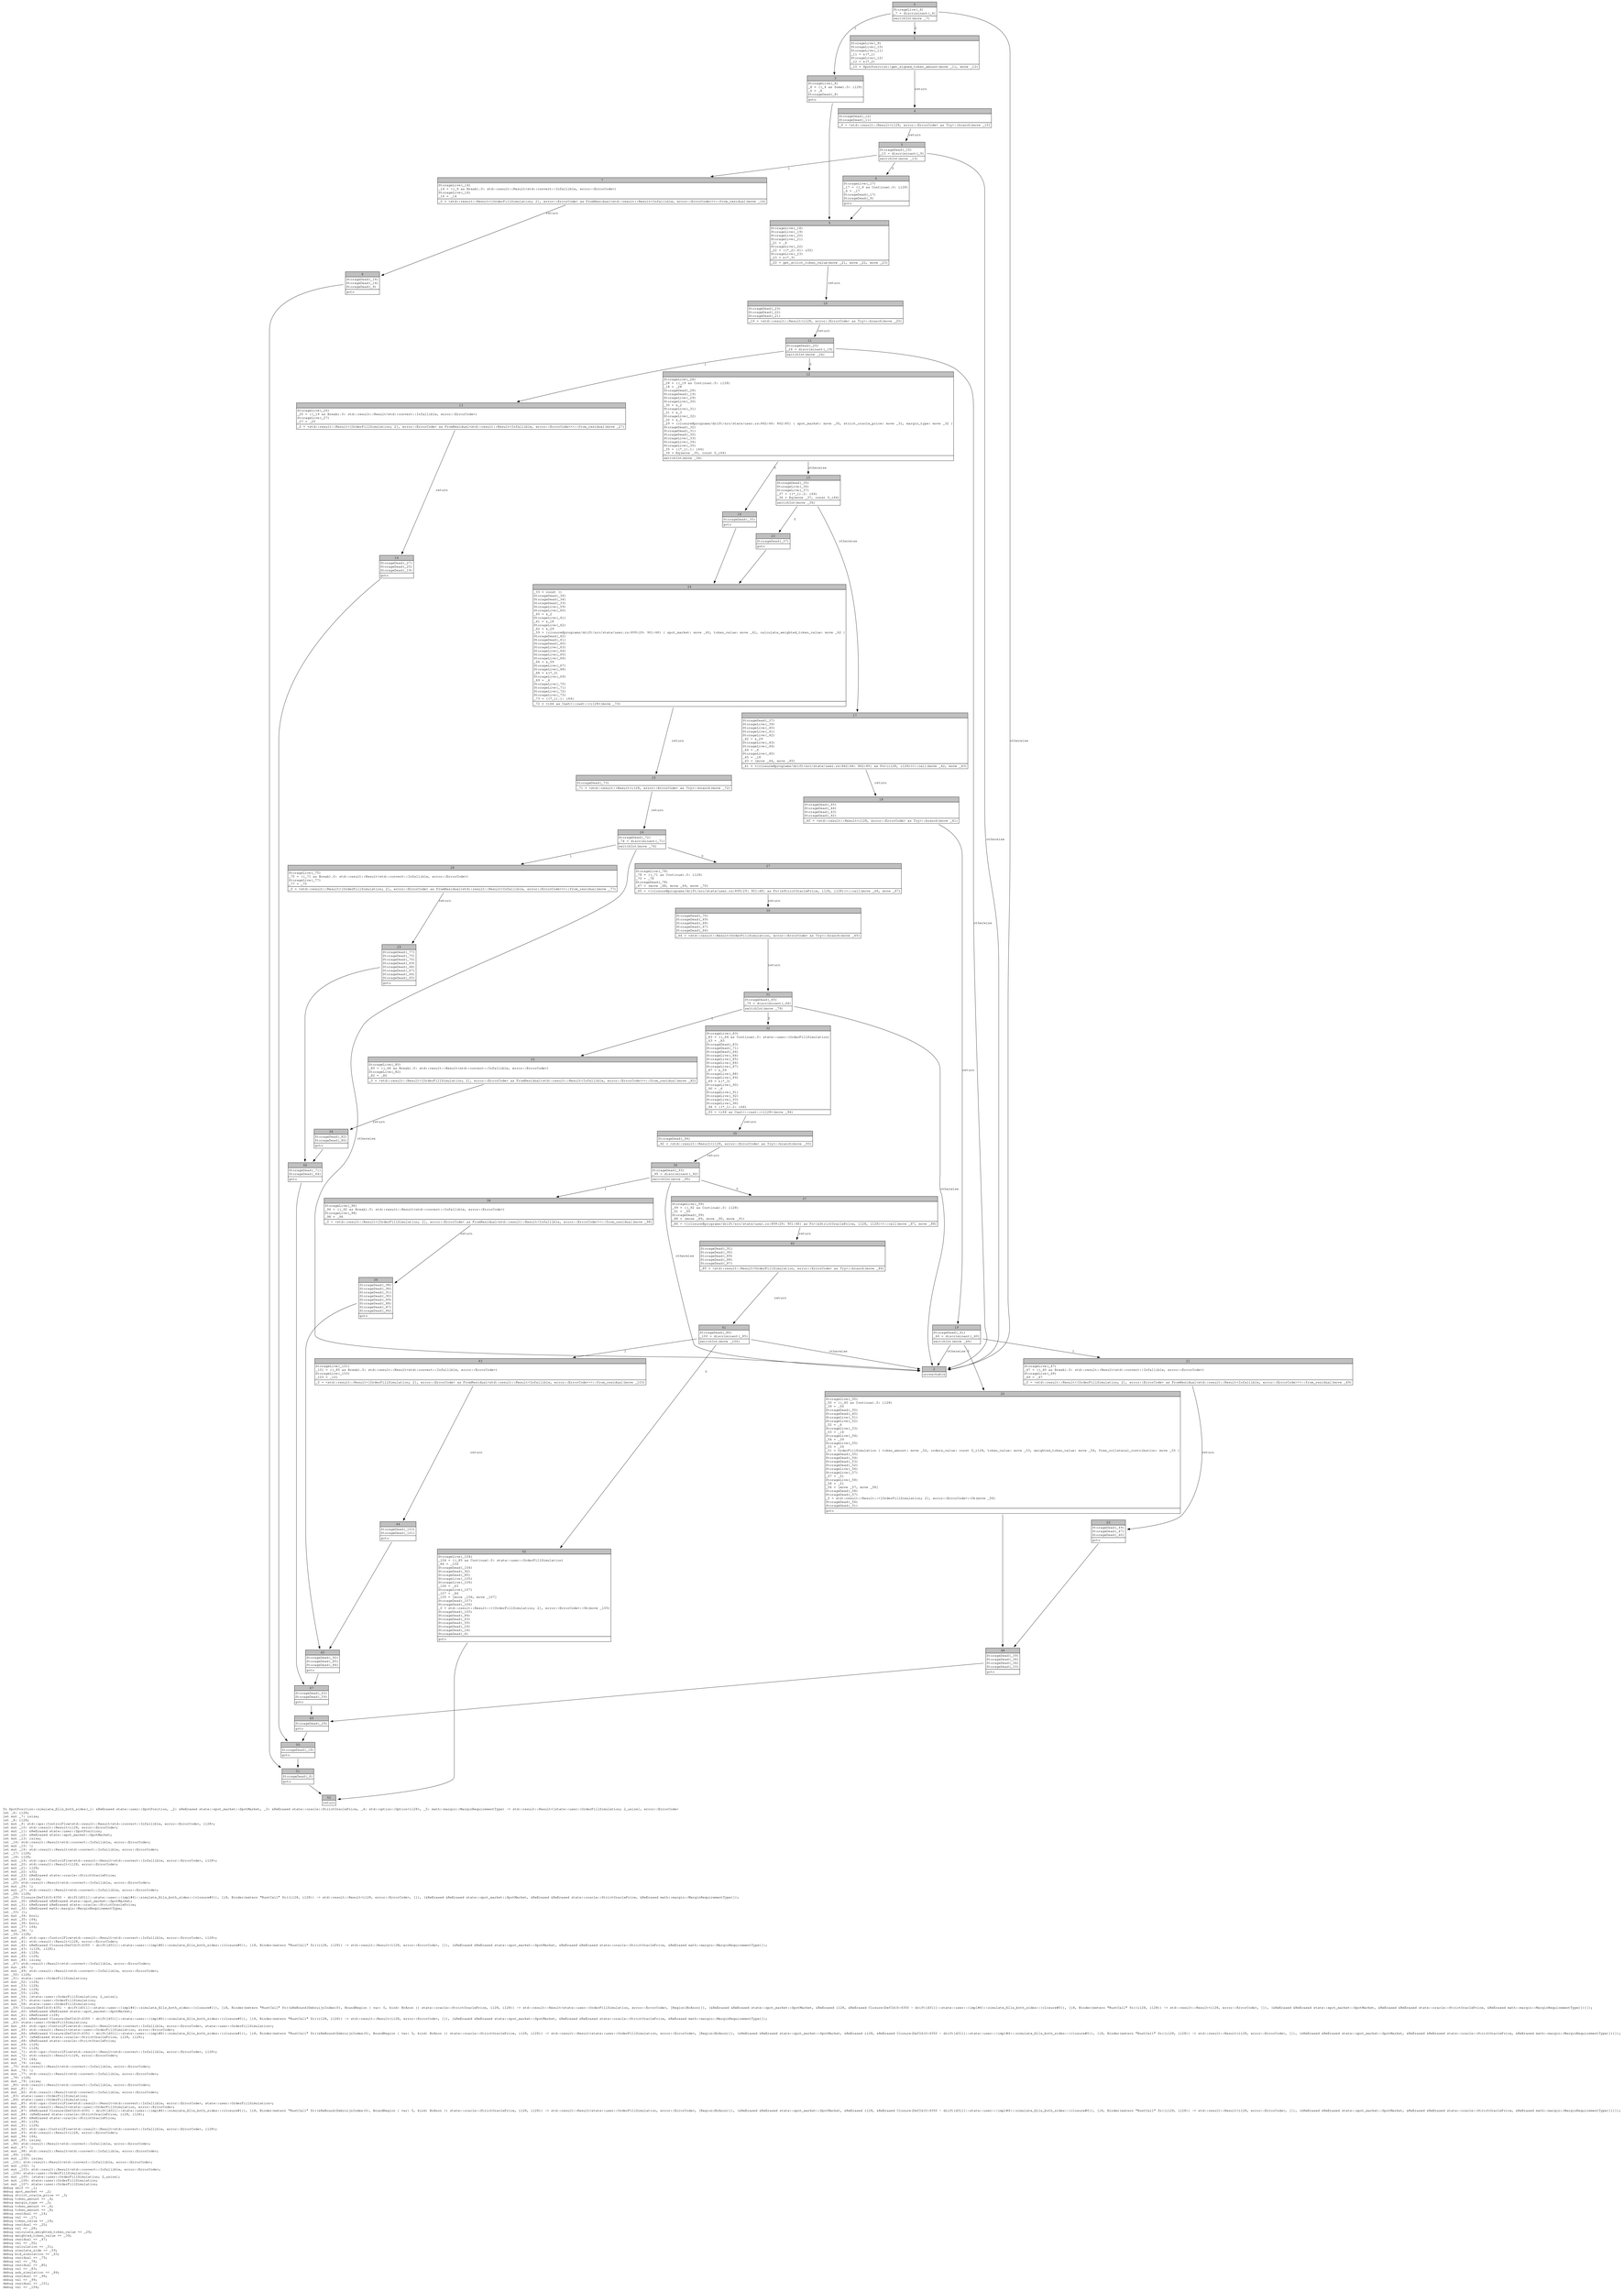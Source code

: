 digraph Mir_0_4348 {
    graph [fontname="Courier, monospace"];
    node [fontname="Courier, monospace"];
    edge [fontname="Courier, monospace"];
    label=<fn SpotPosition::simulate_fills_both_sides(_1: &amp;ReErased state::user::SpotPosition, _2: &amp;ReErased state::spot_market::SpotMarket, _3: &amp;ReErased state::oracle::StrictOraclePrice, _4: std::option::Option&lt;i128&gt;, _5: math::margin::MarginRequirementType) -&gt; std::result::Result&lt;[state::user::OrderFillSimulation; 2_usize], error::ErrorCode&gt;<br align="left"/>let _6: i128;<br align="left"/>let mut _7: isize;<br align="left"/>let _8: i128;<br align="left"/>let mut _9: std::ops::ControlFlow&lt;std::result::Result&lt;std::convert::Infallible, error::ErrorCode&gt;, i128&gt;;<br align="left"/>let mut _10: std::result::Result&lt;i128, error::ErrorCode&gt;;<br align="left"/>let mut _11: &amp;ReErased state::user::SpotPosition;<br align="left"/>let mut _12: &amp;ReErased state::spot_market::SpotMarket;<br align="left"/>let mut _13: isize;<br align="left"/>let _14: std::result::Result&lt;std::convert::Infallible, error::ErrorCode&gt;;<br align="left"/>let mut _15: !;<br align="left"/>let mut _16: std::result::Result&lt;std::convert::Infallible, error::ErrorCode&gt;;<br align="left"/>let _17: i128;<br align="left"/>let _18: i128;<br align="left"/>let mut _19: std::ops::ControlFlow&lt;std::result::Result&lt;std::convert::Infallible, error::ErrorCode&gt;, i128&gt;;<br align="left"/>let mut _20: std::result::Result&lt;i128, error::ErrorCode&gt;;<br align="left"/>let mut _21: i128;<br align="left"/>let mut _22: u32;<br align="left"/>let mut _23: &amp;ReErased state::oracle::StrictOraclePrice;<br align="left"/>let mut _24: isize;<br align="left"/>let _25: std::result::Result&lt;std::convert::Infallible, error::ErrorCode&gt;;<br align="left"/>let mut _26: !;<br align="left"/>let mut _27: std::result::Result&lt;std::convert::Infallible, error::ErrorCode&gt;;<br align="left"/>let _28: i128;<br align="left"/>let _29: Closure(DefId(0:4350 ~ drift[d311]::state::user::{impl#4}::simulate_fills_both_sides::{closure#0}), [i8, Binder(extern &quot;RustCall&quot; fn((i128, i128)) -&gt; std::result::Result&lt;i128, error::ErrorCode&gt;, []), (&amp;ReErased &amp;ReErased state::spot_market::SpotMarket, &amp;ReErased &amp;ReErased state::oracle::StrictOraclePrice, &amp;ReErased math::margin::MarginRequirementType)]);<br align="left"/>let mut _30: &amp;ReErased &amp;ReErased state::spot_market::SpotMarket;<br align="left"/>let mut _31: &amp;ReErased &amp;ReErased state::oracle::StrictOraclePrice;<br align="left"/>let mut _32: &amp;ReErased math::margin::MarginRequirementType;<br align="left"/>let _33: ();<br align="left"/>let mut _34: bool;<br align="left"/>let mut _35: i64;<br align="left"/>let mut _36: bool;<br align="left"/>let mut _37: i64;<br align="left"/>let mut _38: !;<br align="left"/>let _39: i128;<br align="left"/>let mut _40: std::ops::ControlFlow&lt;std::result::Result&lt;std::convert::Infallible, error::ErrorCode&gt;, i128&gt;;<br align="left"/>let mut _41: std::result::Result&lt;i128, error::ErrorCode&gt;;<br align="left"/>let mut _42: &amp;ReErased Closure(DefId(0:4350 ~ drift[d311]::state::user::{impl#4}::simulate_fills_both_sides::{closure#0}), [i8, Binder(extern &quot;RustCall&quot; fn((i128, i128)) -&gt; std::result::Result&lt;i128, error::ErrorCode&gt;, []), (&amp;ReErased &amp;ReErased state::spot_market::SpotMarket, &amp;ReErased &amp;ReErased state::oracle::StrictOraclePrice, &amp;ReErased math::margin::MarginRequirementType)]);<br align="left"/>let mut _43: (i128, i128);<br align="left"/>let mut _44: i128;<br align="left"/>let mut _45: i128;<br align="left"/>let mut _46: isize;<br align="left"/>let _47: std::result::Result&lt;std::convert::Infallible, error::ErrorCode&gt;;<br align="left"/>let mut _48: !;<br align="left"/>let mut _49: std::result::Result&lt;std::convert::Infallible, error::ErrorCode&gt;;<br align="left"/>let _50: i128;<br align="left"/>let _51: state::user::OrderFillSimulation;<br align="left"/>let mut _52: i128;<br align="left"/>let mut _53: i128;<br align="left"/>let mut _54: i128;<br align="left"/>let mut _55: i128;<br align="left"/>let mut _56: [state::user::OrderFillSimulation; 2_usize];<br align="left"/>let mut _57: state::user::OrderFillSimulation;<br align="left"/>let mut _58: state::user::OrderFillSimulation;<br align="left"/>let _59: Closure(DefId(0:4351 ~ drift[d311]::state::user::{impl#4}::simulate_fills_both_sides::{closure#1}), [i8, Binder(extern &quot;RustCall&quot; fn((&amp;ReBound(DebruijnIndex(0), BoundRegion { var: 0, kind: BrAnon }) state::oracle::StrictOraclePrice, i128, i128)) -&gt; std::result::Result&lt;state::user::OrderFillSimulation, error::ErrorCode&gt;, [Region(BrAnon)]), (&amp;ReErased &amp;ReErased state::spot_market::SpotMarket, &amp;ReErased i128, &amp;ReErased Closure(DefId(0:4350 ~ drift[d311]::state::user::{impl#4}::simulate_fills_both_sides::{closure#0}), [i8, Binder(extern &quot;RustCall&quot; fn((i128, i128)) -&gt; std::result::Result&lt;i128, error::ErrorCode&gt;, []), (&amp;ReErased &amp;ReErased state::spot_market::SpotMarket, &amp;ReErased &amp;ReErased state::oracle::StrictOraclePrice, &amp;ReErased math::margin::MarginRequirementType)]))]);<br align="left"/>let mut _60: &amp;ReErased &amp;ReErased state::spot_market::SpotMarket;<br align="left"/>let mut _61: &amp;ReErased i128;<br align="left"/>let mut _62: &amp;ReErased Closure(DefId(0:4350 ~ drift[d311]::state::user::{impl#4}::simulate_fills_both_sides::{closure#0}), [i8, Binder(extern &quot;RustCall&quot; fn((i128, i128)) -&gt; std::result::Result&lt;i128, error::ErrorCode&gt;, []), (&amp;ReErased &amp;ReErased state::spot_market::SpotMarket, &amp;ReErased &amp;ReErased state::oracle::StrictOraclePrice, &amp;ReErased math::margin::MarginRequirementType)]);<br align="left"/>let _63: state::user::OrderFillSimulation;<br align="left"/>let mut _64: std::ops::ControlFlow&lt;std::result::Result&lt;std::convert::Infallible, error::ErrorCode&gt;, state::user::OrderFillSimulation&gt;;<br align="left"/>let mut _65: std::result::Result&lt;state::user::OrderFillSimulation, error::ErrorCode&gt;;<br align="left"/>let mut _66: &amp;ReErased Closure(DefId(0:4351 ~ drift[d311]::state::user::{impl#4}::simulate_fills_both_sides::{closure#1}), [i8, Binder(extern &quot;RustCall&quot; fn((&amp;ReBound(DebruijnIndex(0), BoundRegion { var: 0, kind: BrAnon }) state::oracle::StrictOraclePrice, i128, i128)) -&gt; std::result::Result&lt;state::user::OrderFillSimulation, error::ErrorCode&gt;, [Region(BrAnon)]), (&amp;ReErased &amp;ReErased state::spot_market::SpotMarket, &amp;ReErased i128, &amp;ReErased Closure(DefId(0:4350 ~ drift[d311]::state::user::{impl#4}::simulate_fills_both_sides::{closure#0}), [i8, Binder(extern &quot;RustCall&quot; fn((i128, i128)) -&gt; std::result::Result&lt;i128, error::ErrorCode&gt;, []), (&amp;ReErased &amp;ReErased state::spot_market::SpotMarket, &amp;ReErased &amp;ReErased state::oracle::StrictOraclePrice, &amp;ReErased math::margin::MarginRequirementType)]))]);<br align="left"/>let mut _67: (&amp;ReErased state::oracle::StrictOraclePrice, i128, i128);<br align="left"/>let mut _68: &amp;ReErased state::oracle::StrictOraclePrice;<br align="left"/>let mut _69: i128;<br align="left"/>let mut _70: i128;<br align="left"/>let mut _71: std::ops::ControlFlow&lt;std::result::Result&lt;std::convert::Infallible, error::ErrorCode&gt;, i128&gt;;<br align="left"/>let mut _72: std::result::Result&lt;i128, error::ErrorCode&gt;;<br align="left"/>let mut _73: i64;<br align="left"/>let mut _74: isize;<br align="left"/>let _75: std::result::Result&lt;std::convert::Infallible, error::ErrorCode&gt;;<br align="left"/>let mut _76: !;<br align="left"/>let mut _77: std::result::Result&lt;std::convert::Infallible, error::ErrorCode&gt;;<br align="left"/>let _78: i128;<br align="left"/>let mut _79: isize;<br align="left"/>let _80: std::result::Result&lt;std::convert::Infallible, error::ErrorCode&gt;;<br align="left"/>let mut _81: !;<br align="left"/>let mut _82: std::result::Result&lt;std::convert::Infallible, error::ErrorCode&gt;;<br align="left"/>let _83: state::user::OrderFillSimulation;<br align="left"/>let _84: state::user::OrderFillSimulation;<br align="left"/>let mut _85: std::ops::ControlFlow&lt;std::result::Result&lt;std::convert::Infallible, error::ErrorCode&gt;, state::user::OrderFillSimulation&gt;;<br align="left"/>let mut _86: std::result::Result&lt;state::user::OrderFillSimulation, error::ErrorCode&gt;;<br align="left"/>let mut _87: &amp;ReErased Closure(DefId(0:4351 ~ drift[d311]::state::user::{impl#4}::simulate_fills_both_sides::{closure#1}), [i8, Binder(extern &quot;RustCall&quot; fn((&amp;ReBound(DebruijnIndex(0), BoundRegion { var: 0, kind: BrAnon }) state::oracle::StrictOraclePrice, i128, i128)) -&gt; std::result::Result&lt;state::user::OrderFillSimulation, error::ErrorCode&gt;, [Region(BrAnon)]), (&amp;ReErased &amp;ReErased state::spot_market::SpotMarket, &amp;ReErased i128, &amp;ReErased Closure(DefId(0:4350 ~ drift[d311]::state::user::{impl#4}::simulate_fills_both_sides::{closure#0}), [i8, Binder(extern &quot;RustCall&quot; fn((i128, i128)) -&gt; std::result::Result&lt;i128, error::ErrorCode&gt;, []), (&amp;ReErased &amp;ReErased state::spot_market::SpotMarket, &amp;ReErased &amp;ReErased state::oracle::StrictOraclePrice, &amp;ReErased math::margin::MarginRequirementType)]))]);<br align="left"/>let mut _88: (&amp;ReErased state::oracle::StrictOraclePrice, i128, i128);<br align="left"/>let mut _89: &amp;ReErased state::oracle::StrictOraclePrice;<br align="left"/>let mut _90: i128;<br align="left"/>let mut _91: i128;<br align="left"/>let mut _92: std::ops::ControlFlow&lt;std::result::Result&lt;std::convert::Infallible, error::ErrorCode&gt;, i128&gt;;<br align="left"/>let mut _93: std::result::Result&lt;i128, error::ErrorCode&gt;;<br align="left"/>let mut _94: i64;<br align="left"/>let mut _95: isize;<br align="left"/>let _96: std::result::Result&lt;std::convert::Infallible, error::ErrorCode&gt;;<br align="left"/>let mut _97: !;<br align="left"/>let mut _98: std::result::Result&lt;std::convert::Infallible, error::ErrorCode&gt;;<br align="left"/>let _99: i128;<br align="left"/>let mut _100: isize;<br align="left"/>let _101: std::result::Result&lt;std::convert::Infallible, error::ErrorCode&gt;;<br align="left"/>let mut _102: !;<br align="left"/>let mut _103: std::result::Result&lt;std::convert::Infallible, error::ErrorCode&gt;;<br align="left"/>let _104: state::user::OrderFillSimulation;<br align="left"/>let mut _105: [state::user::OrderFillSimulation; 2_usize];<br align="left"/>let mut _106: state::user::OrderFillSimulation;<br align="left"/>let mut _107: state::user::OrderFillSimulation;<br align="left"/>debug self =&gt; _1;<br align="left"/>debug spot_market =&gt; _2;<br align="left"/>debug strict_oracle_price =&gt; _3;<br align="left"/>debug token_amount =&gt; _4;<br align="left"/>debug margin_type =&gt; _5;<br align="left"/>debug token_amount =&gt; _6;<br align="left"/>debug token_amount =&gt; _8;<br align="left"/>debug residual =&gt; _14;<br align="left"/>debug val =&gt; _17;<br align="left"/>debug token_value =&gt; _18;<br align="left"/>debug residual =&gt; _25;<br align="left"/>debug val =&gt; _28;<br align="left"/>debug calculate_weighted_token_value =&gt; _29;<br align="left"/>debug weighted_token_value =&gt; _39;<br align="left"/>debug residual =&gt; _47;<br align="left"/>debug val =&gt; _50;<br align="left"/>debug calculation =&gt; _51;<br align="left"/>debug simulate_side =&gt; _59;<br align="left"/>debug bid_simulation =&gt; _63;<br align="left"/>debug residual =&gt; _75;<br align="left"/>debug val =&gt; _78;<br align="left"/>debug residual =&gt; _80;<br align="left"/>debug val =&gt; _83;<br align="left"/>debug ask_simulation =&gt; _84;<br align="left"/>debug residual =&gt; _96;<br align="left"/>debug val =&gt; _99;<br align="left"/>debug residual =&gt; _101;<br align="left"/>debug val =&gt; _104;<br align="left"/>>;
    bb0__0_4348 [shape="none", label=<<table border="0" cellborder="1" cellspacing="0"><tr><td bgcolor="gray" align="center" colspan="1">0</td></tr><tr><td align="left" balign="left">StorageLive(_6)<br/>_7 = discriminant(_4)<br/></td></tr><tr><td align="left">switchInt(move _7)</td></tr></table>>];
    bb1__0_4348 [shape="none", label=<<table border="0" cellborder="1" cellspacing="0"><tr><td bgcolor="gray" align="center" colspan="1">1</td></tr><tr><td align="left" balign="left">StorageLive(_9)<br/>StorageLive(_10)<br/>StorageLive(_11)<br/>_11 = &amp;(*_1)<br/>StorageLive(_12)<br/>_12 = &amp;(*_2)<br/></td></tr><tr><td align="left">_10 = SpotPosition::get_signed_token_amount(move _11, move _12)</td></tr></table>>];
    bb2__0_4348 [shape="none", label=<<table border="0" cellborder="1" cellspacing="0"><tr><td bgcolor="gray" align="center" colspan="1">2</td></tr><tr><td align="left">unreachable</td></tr></table>>];
    bb3__0_4348 [shape="none", label=<<table border="0" cellborder="1" cellspacing="0"><tr><td bgcolor="gray" align="center" colspan="1">3</td></tr><tr><td align="left" balign="left">StorageLive(_8)<br/>_8 = ((_4 as Some).0: i128)<br/>_6 = _8<br/>StorageDead(_8)<br/></td></tr><tr><td align="left">goto</td></tr></table>>];
    bb4__0_4348 [shape="none", label=<<table border="0" cellborder="1" cellspacing="0"><tr><td bgcolor="gray" align="center" colspan="1">4</td></tr><tr><td align="left" balign="left">StorageDead(_12)<br/>StorageDead(_11)<br/></td></tr><tr><td align="left">_9 = &lt;std::result::Result&lt;i128, error::ErrorCode&gt; as Try&gt;::branch(move _10)</td></tr></table>>];
    bb5__0_4348 [shape="none", label=<<table border="0" cellborder="1" cellspacing="0"><tr><td bgcolor="gray" align="center" colspan="1">5</td></tr><tr><td align="left" balign="left">StorageDead(_10)<br/>_13 = discriminant(_9)<br/></td></tr><tr><td align="left">switchInt(move _13)</td></tr></table>>];
    bb6__0_4348 [shape="none", label=<<table border="0" cellborder="1" cellspacing="0"><tr><td bgcolor="gray" align="center" colspan="1">6</td></tr><tr><td align="left" balign="left">StorageLive(_17)<br/>_17 = ((_9 as Continue).0: i128)<br/>_6 = _17<br/>StorageDead(_17)<br/>StorageDead(_9)<br/></td></tr><tr><td align="left">goto</td></tr></table>>];
    bb7__0_4348 [shape="none", label=<<table border="0" cellborder="1" cellspacing="0"><tr><td bgcolor="gray" align="center" colspan="1">7</td></tr><tr><td align="left" balign="left">StorageLive(_14)<br/>_14 = ((_9 as Break).0: std::result::Result&lt;std::convert::Infallible, error::ErrorCode&gt;)<br/>StorageLive(_16)<br/>_16 = _14<br/></td></tr><tr><td align="left">_0 = &lt;std::result::Result&lt;[OrderFillSimulation; 2], error::ErrorCode&gt; as FromResidual&lt;std::result::Result&lt;Infallible, error::ErrorCode&gt;&gt;&gt;::from_residual(move _16)</td></tr></table>>];
    bb8__0_4348 [shape="none", label=<<table border="0" cellborder="1" cellspacing="0"><tr><td bgcolor="gray" align="center" colspan="1">8</td></tr><tr><td align="left" balign="left">StorageDead(_16)<br/>StorageDead(_14)<br/>StorageDead(_9)<br/></td></tr><tr><td align="left">goto</td></tr></table>>];
    bb9__0_4348 [shape="none", label=<<table border="0" cellborder="1" cellspacing="0"><tr><td bgcolor="gray" align="center" colspan="1">9</td></tr><tr><td align="left" balign="left">StorageLive(_18)<br/>StorageLive(_19)<br/>StorageLive(_20)<br/>StorageLive(_21)<br/>_21 = _6<br/>StorageLive(_22)<br/>_22 = ((*_2).41: u32)<br/>StorageLive(_23)<br/>_23 = &amp;(*_3)<br/></td></tr><tr><td align="left">_20 = get_strict_token_value(move _21, move _22, move _23)</td></tr></table>>];
    bb10__0_4348 [shape="none", label=<<table border="0" cellborder="1" cellspacing="0"><tr><td bgcolor="gray" align="center" colspan="1">10</td></tr><tr><td align="left" balign="left">StorageDead(_23)<br/>StorageDead(_22)<br/>StorageDead(_21)<br/></td></tr><tr><td align="left">_19 = &lt;std::result::Result&lt;i128, error::ErrorCode&gt; as Try&gt;::branch(move _20)</td></tr></table>>];
    bb11__0_4348 [shape="none", label=<<table border="0" cellborder="1" cellspacing="0"><tr><td bgcolor="gray" align="center" colspan="1">11</td></tr><tr><td align="left" balign="left">StorageDead(_20)<br/>_24 = discriminant(_19)<br/></td></tr><tr><td align="left">switchInt(move _24)</td></tr></table>>];
    bb12__0_4348 [shape="none", label=<<table border="0" cellborder="1" cellspacing="0"><tr><td bgcolor="gray" align="center" colspan="1">12</td></tr><tr><td align="left" balign="left">StorageLive(_28)<br/>_28 = ((_19 as Continue).0: i128)<br/>_18 = _28<br/>StorageDead(_28)<br/>StorageDead(_19)<br/>StorageLive(_29)<br/>StorageLive(_30)<br/>_30 = &amp;_2<br/>StorageLive(_31)<br/>_31 = &amp;_3<br/>StorageLive(_32)<br/>_32 = &amp;_5<br/>_29 = {closure@programs/drift/src/state/user.rs:862:46: 862:85} { spot_market: move _30, strict_oracle_price: move _31, margin_type: move _32 }<br/>StorageDead(_32)<br/>StorageDead(_31)<br/>StorageDead(_30)<br/>StorageLive(_33)<br/>StorageLive(_34)<br/>StorageLive(_35)<br/>_35 = ((*_1).1: i64)<br/>_34 = Eq(move _35, const 0_i64)<br/></td></tr><tr><td align="left">switchInt(move _34)</td></tr></table>>];
    bb13__0_4348 [shape="none", label=<<table border="0" cellborder="1" cellspacing="0"><tr><td bgcolor="gray" align="center" colspan="1">13</td></tr><tr><td align="left" balign="left">StorageLive(_25)<br/>_25 = ((_19 as Break).0: std::result::Result&lt;std::convert::Infallible, error::ErrorCode&gt;)<br/>StorageLive(_27)<br/>_27 = _25<br/></td></tr><tr><td align="left">_0 = &lt;std::result::Result&lt;[OrderFillSimulation; 2], error::ErrorCode&gt; as FromResidual&lt;std::result::Result&lt;Infallible, error::ErrorCode&gt;&gt;&gt;::from_residual(move _27)</td></tr></table>>];
    bb14__0_4348 [shape="none", label=<<table border="0" cellborder="1" cellspacing="0"><tr><td bgcolor="gray" align="center" colspan="1">14</td></tr><tr><td align="left" balign="left">StorageDead(_27)<br/>StorageDead(_25)<br/>StorageDead(_19)<br/></td></tr><tr><td align="left">goto</td></tr></table>>];
    bb15__0_4348 [shape="none", label=<<table border="0" cellborder="1" cellspacing="0"><tr><td bgcolor="gray" align="center" colspan="1">15</td></tr><tr><td align="left" balign="left">StorageDead(_35)<br/>StorageLive(_36)<br/>StorageLive(_37)<br/>_37 = ((*_1).2: i64)<br/>_36 = Eq(move _37, const 0_i64)<br/></td></tr><tr><td align="left">switchInt(move _36)</td></tr></table>>];
    bb16__0_4348 [shape="none", label=<<table border="0" cellborder="1" cellspacing="0"><tr><td bgcolor="gray" align="center" colspan="1">16</td></tr><tr><td align="left" balign="left">StorageDead(_35)<br/></td></tr><tr><td align="left">goto</td></tr></table>>];
    bb17__0_4348 [shape="none", label=<<table border="0" cellborder="1" cellspacing="0"><tr><td bgcolor="gray" align="center" colspan="1">17</td></tr><tr><td align="left" balign="left">StorageDead(_37)<br/>StorageLive(_39)<br/>StorageLive(_40)<br/>StorageLive(_41)<br/>StorageLive(_42)<br/>_42 = &amp;_29<br/>StorageLive(_43)<br/>StorageLive(_44)<br/>_44 = _6<br/>StorageLive(_45)<br/>_45 = _18<br/>_43 = (move _44, move _45)<br/></td></tr><tr><td align="left">_41 = &lt;{closure@programs/drift/src/state/user.rs:862:46: 862:85} as Fn&lt;(i128, i128)&gt;&gt;::call(move _42, move _43)</td></tr></table>>];
    bb18__0_4348 [shape="none", label=<<table border="0" cellborder="1" cellspacing="0"><tr><td bgcolor="gray" align="center" colspan="1">18</td></tr><tr><td align="left" balign="left">StorageDead(_45)<br/>StorageDead(_44)<br/>StorageDead(_43)<br/>StorageDead(_42)<br/></td></tr><tr><td align="left">_40 = &lt;std::result::Result&lt;i128, error::ErrorCode&gt; as Try&gt;::branch(move _41)</td></tr></table>>];
    bb19__0_4348 [shape="none", label=<<table border="0" cellborder="1" cellspacing="0"><tr><td bgcolor="gray" align="center" colspan="1">19</td></tr><tr><td align="left" balign="left">StorageDead(_41)<br/>_46 = discriminant(_40)<br/></td></tr><tr><td align="left">switchInt(move _46)</td></tr></table>>];
    bb20__0_4348 [shape="none", label=<<table border="0" cellborder="1" cellspacing="0"><tr><td bgcolor="gray" align="center" colspan="1">20</td></tr><tr><td align="left" balign="left">StorageLive(_50)<br/>_50 = ((_40 as Continue).0: i128)<br/>_39 = _50<br/>StorageDead(_50)<br/>StorageDead(_40)<br/>StorageLive(_51)<br/>StorageLive(_52)<br/>_52 = _6<br/>StorageLive(_53)<br/>_53 = _18<br/>StorageLive(_54)<br/>_54 = _39<br/>StorageLive(_55)<br/>_55 = _39<br/>_51 = OrderFillSimulation { token_amount: move _52, orders_value: const 0_i128, token_value: move _53, weighted_token_value: move _54, free_collateral_contribution: move _55 }<br/>StorageDead(_55)<br/>StorageDead(_54)<br/>StorageDead(_53)<br/>StorageDead(_52)<br/>StorageLive(_56)<br/>StorageLive(_57)<br/>_57 = _51<br/>StorageLive(_58)<br/>_58 = _51<br/>_56 = [move _57, move _58]<br/>StorageDead(_58)<br/>StorageDead(_57)<br/>_0 = std::result::Result::&lt;[OrderFillSimulation; 2], error::ErrorCode&gt;::Ok(move _56)<br/>StorageDead(_56)<br/>StorageDead(_51)<br/></td></tr><tr><td align="left">goto</td></tr></table>>];
    bb21__0_4348 [shape="none", label=<<table border="0" cellborder="1" cellspacing="0"><tr><td bgcolor="gray" align="center" colspan="1">21</td></tr><tr><td align="left" balign="left">StorageLive(_47)<br/>_47 = ((_40 as Break).0: std::result::Result&lt;std::convert::Infallible, error::ErrorCode&gt;)<br/>StorageLive(_49)<br/>_49 = _47<br/></td></tr><tr><td align="left">_0 = &lt;std::result::Result&lt;[OrderFillSimulation; 2], error::ErrorCode&gt; as FromResidual&lt;std::result::Result&lt;Infallible, error::ErrorCode&gt;&gt;&gt;::from_residual(move _49)</td></tr></table>>];
    bb22__0_4348 [shape="none", label=<<table border="0" cellborder="1" cellspacing="0"><tr><td bgcolor="gray" align="center" colspan="1">22</td></tr><tr><td align="left" balign="left">StorageDead(_49)<br/>StorageDead(_47)<br/>StorageDead(_40)<br/></td></tr><tr><td align="left">goto</td></tr></table>>];
    bb23__0_4348 [shape="none", label=<<table border="0" cellborder="1" cellspacing="0"><tr><td bgcolor="gray" align="center" colspan="1">23</td></tr><tr><td align="left" balign="left">StorageDead(_37)<br/></td></tr><tr><td align="left">goto</td></tr></table>>];
    bb24__0_4348 [shape="none", label=<<table border="0" cellborder="1" cellspacing="0"><tr><td bgcolor="gray" align="center" colspan="1">24</td></tr><tr><td align="left" balign="left">_33 = const ()<br/>StorageDead(_36)<br/>StorageDead(_34)<br/>StorageDead(_33)<br/>StorageLive(_59)<br/>StorageLive(_60)<br/>_60 = &amp;_2<br/>StorageLive(_61)<br/>_61 = &amp;_18<br/>StorageLive(_62)<br/>_62 = &amp;_29<br/>_59 = {closure@programs/drift/src/state/user.rs:899:29: 901:48} { spot_market: move _60, token_value: move _61, calculate_weighted_token_value: move _62 }<br/>StorageDead(_62)<br/>StorageDead(_61)<br/>StorageDead(_60)<br/>StorageLive(_63)<br/>StorageLive(_64)<br/>StorageLive(_65)<br/>StorageLive(_66)<br/>_66 = &amp;_59<br/>StorageLive(_67)<br/>StorageLive(_68)<br/>_68 = &amp;(*_3)<br/>StorageLive(_69)<br/>_69 = _6<br/>StorageLive(_70)<br/>StorageLive(_71)<br/>StorageLive(_72)<br/>StorageLive(_73)<br/>_73 = ((*_1).1: i64)<br/></td></tr><tr><td align="left">_72 = &lt;i64 as Cast&gt;::cast::&lt;i128&gt;(move _73)</td></tr></table>>];
    bb25__0_4348 [shape="none", label=<<table border="0" cellborder="1" cellspacing="0"><tr><td bgcolor="gray" align="center" colspan="1">25</td></tr><tr><td align="left" balign="left">StorageDead(_73)<br/></td></tr><tr><td align="left">_71 = &lt;std::result::Result&lt;i128, error::ErrorCode&gt; as Try&gt;::branch(move _72)</td></tr></table>>];
    bb26__0_4348 [shape="none", label=<<table border="0" cellborder="1" cellspacing="0"><tr><td bgcolor="gray" align="center" colspan="1">26</td></tr><tr><td align="left" balign="left">StorageDead(_72)<br/>_74 = discriminant(_71)<br/></td></tr><tr><td align="left">switchInt(move _74)</td></tr></table>>];
    bb27__0_4348 [shape="none", label=<<table border="0" cellborder="1" cellspacing="0"><tr><td bgcolor="gray" align="center" colspan="1">27</td></tr><tr><td align="left" balign="left">StorageLive(_78)<br/>_78 = ((_71 as Continue).0: i128)<br/>_70 = _78<br/>StorageDead(_78)<br/>_67 = (move _68, move _69, move _70)<br/></td></tr><tr><td align="left">_65 = &lt;{closure@programs/drift/src/state/user.rs:899:29: 901:48} as Fn&lt;(&amp;StrictOraclePrice, i128, i128)&gt;&gt;::call(move _66, move _67)</td></tr></table>>];
    bb28__0_4348 [shape="none", label=<<table border="0" cellborder="1" cellspacing="0"><tr><td bgcolor="gray" align="center" colspan="1">28</td></tr><tr><td align="left" balign="left">StorageLive(_75)<br/>_75 = ((_71 as Break).0: std::result::Result&lt;std::convert::Infallible, error::ErrorCode&gt;)<br/>StorageLive(_77)<br/>_77 = _75<br/></td></tr><tr><td align="left">_0 = &lt;std::result::Result&lt;[OrderFillSimulation; 2], error::ErrorCode&gt; as FromResidual&lt;std::result::Result&lt;Infallible, error::ErrorCode&gt;&gt;&gt;::from_residual(move _77)</td></tr></table>>];
    bb29__0_4348 [shape="none", label=<<table border="0" cellborder="1" cellspacing="0"><tr><td bgcolor="gray" align="center" colspan="1">29</td></tr><tr><td align="left" balign="left">StorageDead(_77)<br/>StorageDead(_75)<br/>StorageDead(_70)<br/>StorageDead(_69)<br/>StorageDead(_68)<br/>StorageDead(_67)<br/>StorageDead(_66)<br/>StorageDead(_65)<br/></td></tr><tr><td align="left">goto</td></tr></table>>];
    bb30__0_4348 [shape="none", label=<<table border="0" cellborder="1" cellspacing="0"><tr><td bgcolor="gray" align="center" colspan="1">30</td></tr><tr><td align="left" balign="left">StorageDead(_70)<br/>StorageDead(_69)<br/>StorageDead(_68)<br/>StorageDead(_67)<br/>StorageDead(_66)<br/></td></tr><tr><td align="left">_64 = &lt;std::result::Result&lt;OrderFillSimulation, error::ErrorCode&gt; as Try&gt;::branch(move _65)</td></tr></table>>];
    bb31__0_4348 [shape="none", label=<<table border="0" cellborder="1" cellspacing="0"><tr><td bgcolor="gray" align="center" colspan="1">31</td></tr><tr><td align="left" balign="left">StorageDead(_65)<br/>_79 = discriminant(_64)<br/></td></tr><tr><td align="left">switchInt(move _79)</td></tr></table>>];
    bb32__0_4348 [shape="none", label=<<table border="0" cellborder="1" cellspacing="0"><tr><td bgcolor="gray" align="center" colspan="1">32</td></tr><tr><td align="left" balign="left">StorageLive(_83)<br/>_83 = ((_64 as Continue).0: state::user::OrderFillSimulation)<br/>_63 = _83<br/>StorageDead(_83)<br/>StorageDead(_71)<br/>StorageDead(_64)<br/>StorageLive(_84)<br/>StorageLive(_85)<br/>StorageLive(_86)<br/>StorageLive(_87)<br/>_87 = &amp;_59<br/>StorageLive(_88)<br/>StorageLive(_89)<br/>_89 = &amp;(*_3)<br/>StorageLive(_90)<br/>_90 = _6<br/>StorageLive(_91)<br/>StorageLive(_92)<br/>StorageLive(_93)<br/>StorageLive(_94)<br/>_94 = ((*_1).2: i64)<br/></td></tr><tr><td align="left">_93 = &lt;i64 as Cast&gt;::cast::&lt;i128&gt;(move _94)</td></tr></table>>];
    bb33__0_4348 [shape="none", label=<<table border="0" cellborder="1" cellspacing="0"><tr><td bgcolor="gray" align="center" colspan="1">33</td></tr><tr><td align="left" balign="left">StorageLive(_80)<br/>_80 = ((_64 as Break).0: std::result::Result&lt;std::convert::Infallible, error::ErrorCode&gt;)<br/>StorageLive(_82)<br/>_82 = _80<br/></td></tr><tr><td align="left">_0 = &lt;std::result::Result&lt;[OrderFillSimulation; 2], error::ErrorCode&gt; as FromResidual&lt;std::result::Result&lt;Infallible, error::ErrorCode&gt;&gt;&gt;::from_residual(move _82)</td></tr></table>>];
    bb34__0_4348 [shape="none", label=<<table border="0" cellborder="1" cellspacing="0"><tr><td bgcolor="gray" align="center" colspan="1">34</td></tr><tr><td align="left" balign="left">StorageDead(_82)<br/>StorageDead(_80)<br/></td></tr><tr><td align="left">goto</td></tr></table>>];
    bb35__0_4348 [shape="none", label=<<table border="0" cellborder="1" cellspacing="0"><tr><td bgcolor="gray" align="center" colspan="1">35</td></tr><tr><td align="left" balign="left">StorageDead(_94)<br/></td></tr><tr><td align="left">_92 = &lt;std::result::Result&lt;i128, error::ErrorCode&gt; as Try&gt;::branch(move _93)</td></tr></table>>];
    bb36__0_4348 [shape="none", label=<<table border="0" cellborder="1" cellspacing="0"><tr><td bgcolor="gray" align="center" colspan="1">36</td></tr><tr><td align="left" balign="left">StorageDead(_93)<br/>_95 = discriminant(_92)<br/></td></tr><tr><td align="left">switchInt(move _95)</td></tr></table>>];
    bb37__0_4348 [shape="none", label=<<table border="0" cellborder="1" cellspacing="0"><tr><td bgcolor="gray" align="center" colspan="1">37</td></tr><tr><td align="left" balign="left">StorageLive(_99)<br/>_99 = ((_92 as Continue).0: i128)<br/>_91 = _99<br/>StorageDead(_99)<br/>_88 = (move _89, move _90, move _91)<br/></td></tr><tr><td align="left">_86 = &lt;{closure@programs/drift/src/state/user.rs:899:29: 901:48} as Fn&lt;(&amp;StrictOraclePrice, i128, i128)&gt;&gt;::call(move _87, move _88)</td></tr></table>>];
    bb38__0_4348 [shape="none", label=<<table border="0" cellborder="1" cellspacing="0"><tr><td bgcolor="gray" align="center" colspan="1">38</td></tr><tr><td align="left" balign="left">StorageLive(_96)<br/>_96 = ((_92 as Break).0: std::result::Result&lt;std::convert::Infallible, error::ErrorCode&gt;)<br/>StorageLive(_98)<br/>_98 = _96<br/></td></tr><tr><td align="left">_0 = &lt;std::result::Result&lt;[OrderFillSimulation; 2], error::ErrorCode&gt; as FromResidual&lt;std::result::Result&lt;Infallible, error::ErrorCode&gt;&gt;&gt;::from_residual(move _98)</td></tr></table>>];
    bb39__0_4348 [shape="none", label=<<table border="0" cellborder="1" cellspacing="0"><tr><td bgcolor="gray" align="center" colspan="1">39</td></tr><tr><td align="left" balign="left">StorageDead(_98)<br/>StorageDead(_96)<br/>StorageDead(_91)<br/>StorageDead(_90)<br/>StorageDead(_89)<br/>StorageDead(_88)<br/>StorageDead(_87)<br/>StorageDead(_86)<br/></td></tr><tr><td align="left">goto</td></tr></table>>];
    bb40__0_4348 [shape="none", label=<<table border="0" cellborder="1" cellspacing="0"><tr><td bgcolor="gray" align="center" colspan="1">40</td></tr><tr><td align="left" balign="left">StorageDead(_91)<br/>StorageDead(_90)<br/>StorageDead(_89)<br/>StorageDead(_88)<br/>StorageDead(_87)<br/></td></tr><tr><td align="left">_85 = &lt;std::result::Result&lt;OrderFillSimulation, error::ErrorCode&gt; as Try&gt;::branch(move _86)</td></tr></table>>];
    bb41__0_4348 [shape="none", label=<<table border="0" cellborder="1" cellspacing="0"><tr><td bgcolor="gray" align="center" colspan="1">41</td></tr><tr><td align="left" balign="left">StorageDead(_86)<br/>_100 = discriminant(_85)<br/></td></tr><tr><td align="left">switchInt(move _100)</td></tr></table>>];
    bb42__0_4348 [shape="none", label=<<table border="0" cellborder="1" cellspacing="0"><tr><td bgcolor="gray" align="center" colspan="1">42</td></tr><tr><td align="left" balign="left">StorageLive(_104)<br/>_104 = ((_85 as Continue).0: state::user::OrderFillSimulation)<br/>_84 = _104<br/>StorageDead(_104)<br/>StorageDead(_92)<br/>StorageDead(_85)<br/>StorageLive(_105)<br/>StorageLive(_106)<br/>_106 = _63<br/>StorageLive(_107)<br/>_107 = _84<br/>_105 = [move _106, move _107]<br/>StorageDead(_107)<br/>StorageDead(_106)<br/>_0 = std::result::Result::&lt;[OrderFillSimulation; 2], error::ErrorCode&gt;::Ok(move _105)<br/>StorageDead(_105)<br/>StorageDead(_84)<br/>StorageDead(_63)<br/>StorageDead(_59)<br/>StorageDead(_29)<br/>StorageDead(_18)<br/>StorageDead(_6)<br/></td></tr><tr><td align="left">goto</td></tr></table>>];
    bb43__0_4348 [shape="none", label=<<table border="0" cellborder="1" cellspacing="0"><tr><td bgcolor="gray" align="center" colspan="1">43</td></tr><tr><td align="left" balign="left">StorageLive(_101)<br/>_101 = ((_85 as Break).0: std::result::Result&lt;std::convert::Infallible, error::ErrorCode&gt;)<br/>StorageLive(_103)<br/>_103 = _101<br/></td></tr><tr><td align="left">_0 = &lt;std::result::Result&lt;[OrderFillSimulation; 2], error::ErrorCode&gt; as FromResidual&lt;std::result::Result&lt;Infallible, error::ErrorCode&gt;&gt;&gt;::from_residual(move _103)</td></tr></table>>];
    bb44__0_4348 [shape="none", label=<<table border="0" cellborder="1" cellspacing="0"><tr><td bgcolor="gray" align="center" colspan="1">44</td></tr><tr><td align="left" balign="left">StorageDead(_103)<br/>StorageDead(_101)<br/></td></tr><tr><td align="left">goto</td></tr></table>>];
    bb45__0_4348 [shape="none", label=<<table border="0" cellborder="1" cellspacing="0"><tr><td bgcolor="gray" align="center" colspan="1">45</td></tr><tr><td align="left" balign="left">StorageDead(_92)<br/>StorageDead(_85)<br/>StorageDead(_84)<br/></td></tr><tr><td align="left">goto</td></tr></table>>];
    bb46__0_4348 [shape="none", label=<<table border="0" cellborder="1" cellspacing="0"><tr><td bgcolor="gray" align="center" colspan="1">46</td></tr><tr><td align="left" balign="left">StorageDead(_71)<br/>StorageDead(_64)<br/></td></tr><tr><td align="left">goto</td></tr></table>>];
    bb47__0_4348 [shape="none", label=<<table border="0" cellborder="1" cellspacing="0"><tr><td bgcolor="gray" align="center" colspan="1">47</td></tr><tr><td align="left" balign="left">StorageDead(_63)<br/>StorageDead(_59)<br/></td></tr><tr><td align="left">goto</td></tr></table>>];
    bb48__0_4348 [shape="none", label=<<table border="0" cellborder="1" cellspacing="0"><tr><td bgcolor="gray" align="center" colspan="1">48</td></tr><tr><td align="left" balign="left">StorageDead(_39)<br/>StorageDead(_36)<br/>StorageDead(_34)<br/>StorageDead(_33)<br/></td></tr><tr><td align="left">goto</td></tr></table>>];
    bb49__0_4348 [shape="none", label=<<table border="0" cellborder="1" cellspacing="0"><tr><td bgcolor="gray" align="center" colspan="1">49</td></tr><tr><td align="left" balign="left">StorageDead(_29)<br/></td></tr><tr><td align="left">goto</td></tr></table>>];
    bb50__0_4348 [shape="none", label=<<table border="0" cellborder="1" cellspacing="0"><tr><td bgcolor="gray" align="center" colspan="1">50</td></tr><tr><td align="left" balign="left">StorageDead(_18)<br/></td></tr><tr><td align="left">goto</td></tr></table>>];
    bb51__0_4348 [shape="none", label=<<table border="0" cellborder="1" cellspacing="0"><tr><td bgcolor="gray" align="center" colspan="1">51</td></tr><tr><td align="left" balign="left">StorageDead(_6)<br/></td></tr><tr><td align="left">goto</td></tr></table>>];
    bb52__0_4348 [shape="none", label=<<table border="0" cellborder="1" cellspacing="0"><tr><td bgcolor="gray" align="center" colspan="1">52</td></tr><tr><td align="left">return</td></tr></table>>];
    bb0__0_4348 -> bb1__0_4348 [label="0"];
    bb0__0_4348 -> bb3__0_4348 [label="1"];
    bb0__0_4348 -> bb2__0_4348 [label="otherwise"];
    bb1__0_4348 -> bb4__0_4348 [label="return"];
    bb3__0_4348 -> bb9__0_4348 [label=""];
    bb4__0_4348 -> bb5__0_4348 [label="return"];
    bb5__0_4348 -> bb6__0_4348 [label="0"];
    bb5__0_4348 -> bb7__0_4348 [label="1"];
    bb5__0_4348 -> bb2__0_4348 [label="otherwise"];
    bb6__0_4348 -> bb9__0_4348 [label=""];
    bb7__0_4348 -> bb8__0_4348 [label="return"];
    bb8__0_4348 -> bb51__0_4348 [label=""];
    bb9__0_4348 -> bb10__0_4348 [label="return"];
    bb10__0_4348 -> bb11__0_4348 [label="return"];
    bb11__0_4348 -> bb12__0_4348 [label="0"];
    bb11__0_4348 -> bb13__0_4348 [label="1"];
    bb11__0_4348 -> bb2__0_4348 [label="otherwise"];
    bb12__0_4348 -> bb16__0_4348 [label="0"];
    bb12__0_4348 -> bb15__0_4348 [label="otherwise"];
    bb13__0_4348 -> bb14__0_4348 [label="return"];
    bb14__0_4348 -> bb50__0_4348 [label=""];
    bb15__0_4348 -> bb23__0_4348 [label="0"];
    bb15__0_4348 -> bb17__0_4348 [label="otherwise"];
    bb16__0_4348 -> bb24__0_4348 [label=""];
    bb17__0_4348 -> bb18__0_4348 [label="return"];
    bb18__0_4348 -> bb19__0_4348 [label="return"];
    bb19__0_4348 -> bb20__0_4348 [label="0"];
    bb19__0_4348 -> bb21__0_4348 [label="1"];
    bb19__0_4348 -> bb2__0_4348 [label="otherwise"];
    bb20__0_4348 -> bb48__0_4348 [label=""];
    bb21__0_4348 -> bb22__0_4348 [label="return"];
    bb22__0_4348 -> bb48__0_4348 [label=""];
    bb23__0_4348 -> bb24__0_4348 [label=""];
    bb24__0_4348 -> bb25__0_4348 [label="return"];
    bb25__0_4348 -> bb26__0_4348 [label="return"];
    bb26__0_4348 -> bb27__0_4348 [label="0"];
    bb26__0_4348 -> bb28__0_4348 [label="1"];
    bb26__0_4348 -> bb2__0_4348 [label="otherwise"];
    bb27__0_4348 -> bb30__0_4348 [label="return"];
    bb28__0_4348 -> bb29__0_4348 [label="return"];
    bb29__0_4348 -> bb46__0_4348 [label=""];
    bb30__0_4348 -> bb31__0_4348 [label="return"];
    bb31__0_4348 -> bb32__0_4348 [label="0"];
    bb31__0_4348 -> bb33__0_4348 [label="1"];
    bb31__0_4348 -> bb2__0_4348 [label="otherwise"];
    bb32__0_4348 -> bb35__0_4348 [label="return"];
    bb33__0_4348 -> bb34__0_4348 [label="return"];
    bb34__0_4348 -> bb46__0_4348 [label=""];
    bb35__0_4348 -> bb36__0_4348 [label="return"];
    bb36__0_4348 -> bb37__0_4348 [label="0"];
    bb36__0_4348 -> bb38__0_4348 [label="1"];
    bb36__0_4348 -> bb2__0_4348 [label="otherwise"];
    bb37__0_4348 -> bb40__0_4348 [label="return"];
    bb38__0_4348 -> bb39__0_4348 [label="return"];
    bb39__0_4348 -> bb45__0_4348 [label=""];
    bb40__0_4348 -> bb41__0_4348 [label="return"];
    bb41__0_4348 -> bb42__0_4348 [label="0"];
    bb41__0_4348 -> bb43__0_4348 [label="1"];
    bb41__0_4348 -> bb2__0_4348 [label="otherwise"];
    bb42__0_4348 -> bb52__0_4348 [label=""];
    bb43__0_4348 -> bb44__0_4348 [label="return"];
    bb44__0_4348 -> bb45__0_4348 [label=""];
    bb45__0_4348 -> bb47__0_4348 [label=""];
    bb46__0_4348 -> bb47__0_4348 [label=""];
    bb47__0_4348 -> bb49__0_4348 [label=""];
    bb48__0_4348 -> bb49__0_4348 [label=""];
    bb49__0_4348 -> bb50__0_4348 [label=""];
    bb50__0_4348 -> bb51__0_4348 [label=""];
    bb51__0_4348 -> bb52__0_4348 [label=""];
}
